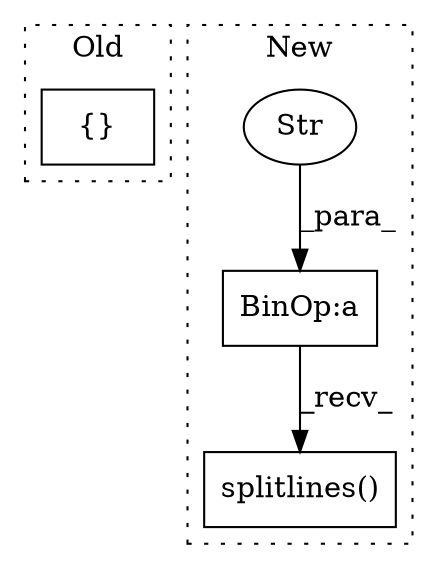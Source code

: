 digraph G {
subgraph cluster0 {
1 [label="{}" a="95" s="5366,5367" l="2,1" shape="box"];
label = "Old";
style="dotted";
}
subgraph cluster1 {
2 [label="splitlines()" a="75" s="6387" l="108" shape="box"];
3 [label="BinOp:a" a="82" s="6459" l="3" shape="box"];
4 [label="Str" a="66" s="6462" l="6" shape="ellipse"];
label = "New";
style="dotted";
}
3 -> 2 [label="_recv_"];
4 -> 3 [label="_para_"];
}